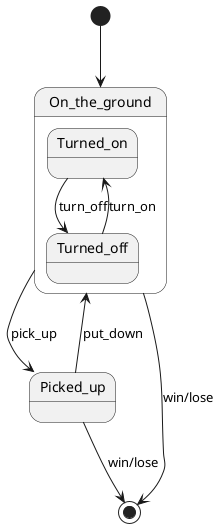 @startuml
scale 350 width


@startuml
[*] --> On_the_ground
On_the_ground --> Picked_up : pick_up
Picked_up --> On_the_ground : put_down
state On_the_ground {
 Turned_on --> Turned_off : turn_off
 Turned_off --> Turned_on : turn_on
}

Picked_up --> [*] : win/lose
On_the_ground --> [*] : win/lose

@enduml